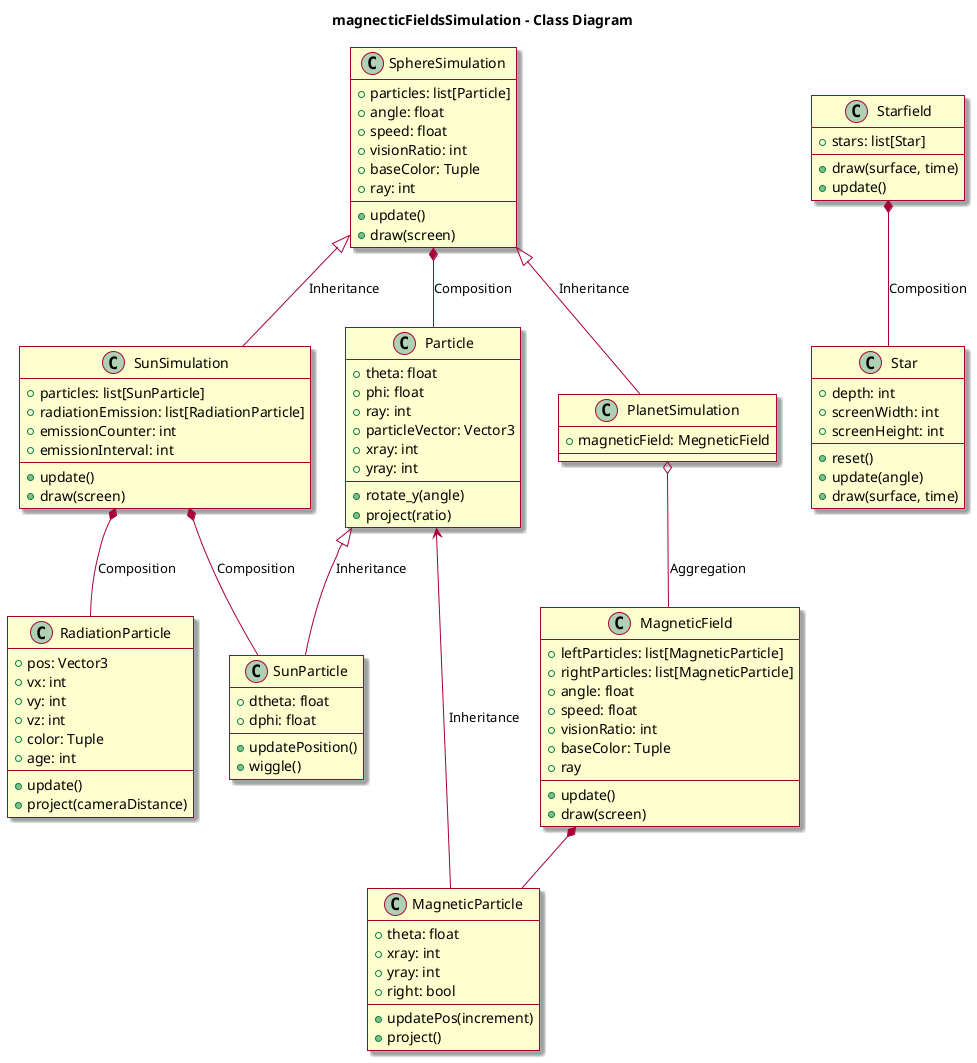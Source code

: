 @startuml
SKIN rose
title magnecticFieldsSimulation - Class Diagram

class Particle {
  +theta: float
  +phi: float
  +ray: int
  +particleVector: Vector3
  +xray: int
  +yray: int
  +rotate_y(angle)
  +project(ratio)
}

class SunParticle {
  +dtheta: float
  +dphi: float
  +updatePosition()
  +wiggle()
}
class RadiationParticle {
   +pos: Vector3
   +vx: int
   +vy: int
   +vz: int
   +color: Tuple
   +age: int
   +update()
   +project(cameraDistance)
}

class SphereSimulation {
  +particles: list[Particle]
  +angle: float
  +speed: float 
  +visionRatio: int
  +baseColor: Tuple
  +ray: int
  +update()
  +draw(screen)
}

class SunSimulation{
  +particles: list[SunParticle]
  +radiationEmission: list[RadiationParticle]
  +emissionCounter: int
  +emissionInterval: int
  +update()
  +draw(screen)
  
}

class Star{
  +depth: int
  +screenWidth: int
  +screenHeight: int 
  +reset()
  +update(angle)
  +draw(surface, time)
}

class Starfield{
  +stars: list[Star]
  +draw(surface, time)
  +update()
}

class PlanetSimulation{
  +magneticField: MegneticField
  
} 

class MagneticField {
  +leftParticles: list[MagneticParticle]
  +rightParticles: list[MagneticParticle]
  +angle: float
  +speed: float
  +visionRatio: int
  +baseColor: Tuple
  +ray
  +update()
  +draw(screen)
}

class MagneticParticle{
  +theta: float
  +xray: int
  +yray: int
  +right: bool
  +updatePos(increment)
  +project()
}

Particle <-down- MagneticParticle: Inheritance
MagneticField *-down- MagneticParticle
PlanetSimulation o-down- MagneticField: Aggregation
SphereSimulation <|-down- PlanetSimulation: Inheritance
Starfield *-down- Star: Composition
SphereSimulation *-down- Particle: Composition
Particle <|-down- SunParticle: Inheritance
SphereSimulation <|-down- SunSimulation: Inheritance
SunSimulation *- SunParticle: Composition
SunSimulation *-down- RadiationParticle: Composition

@enduml